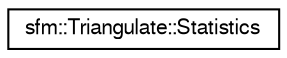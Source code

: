 digraph "Graphical Class Hierarchy"
{
  edge [fontname="FreeSans",fontsize="10",labelfontname="FreeSans",labelfontsize="10"];
  node [fontname="FreeSans",fontsize="10",shape=record];
  rankdir="LR";
  Node0 [label="sfm::Triangulate::Statistics",height=0.2,width=0.4,color="black", fillcolor="white", style="filled",URL="$structsfm_1_1_triangulate_1_1_statistics.html"];
}
